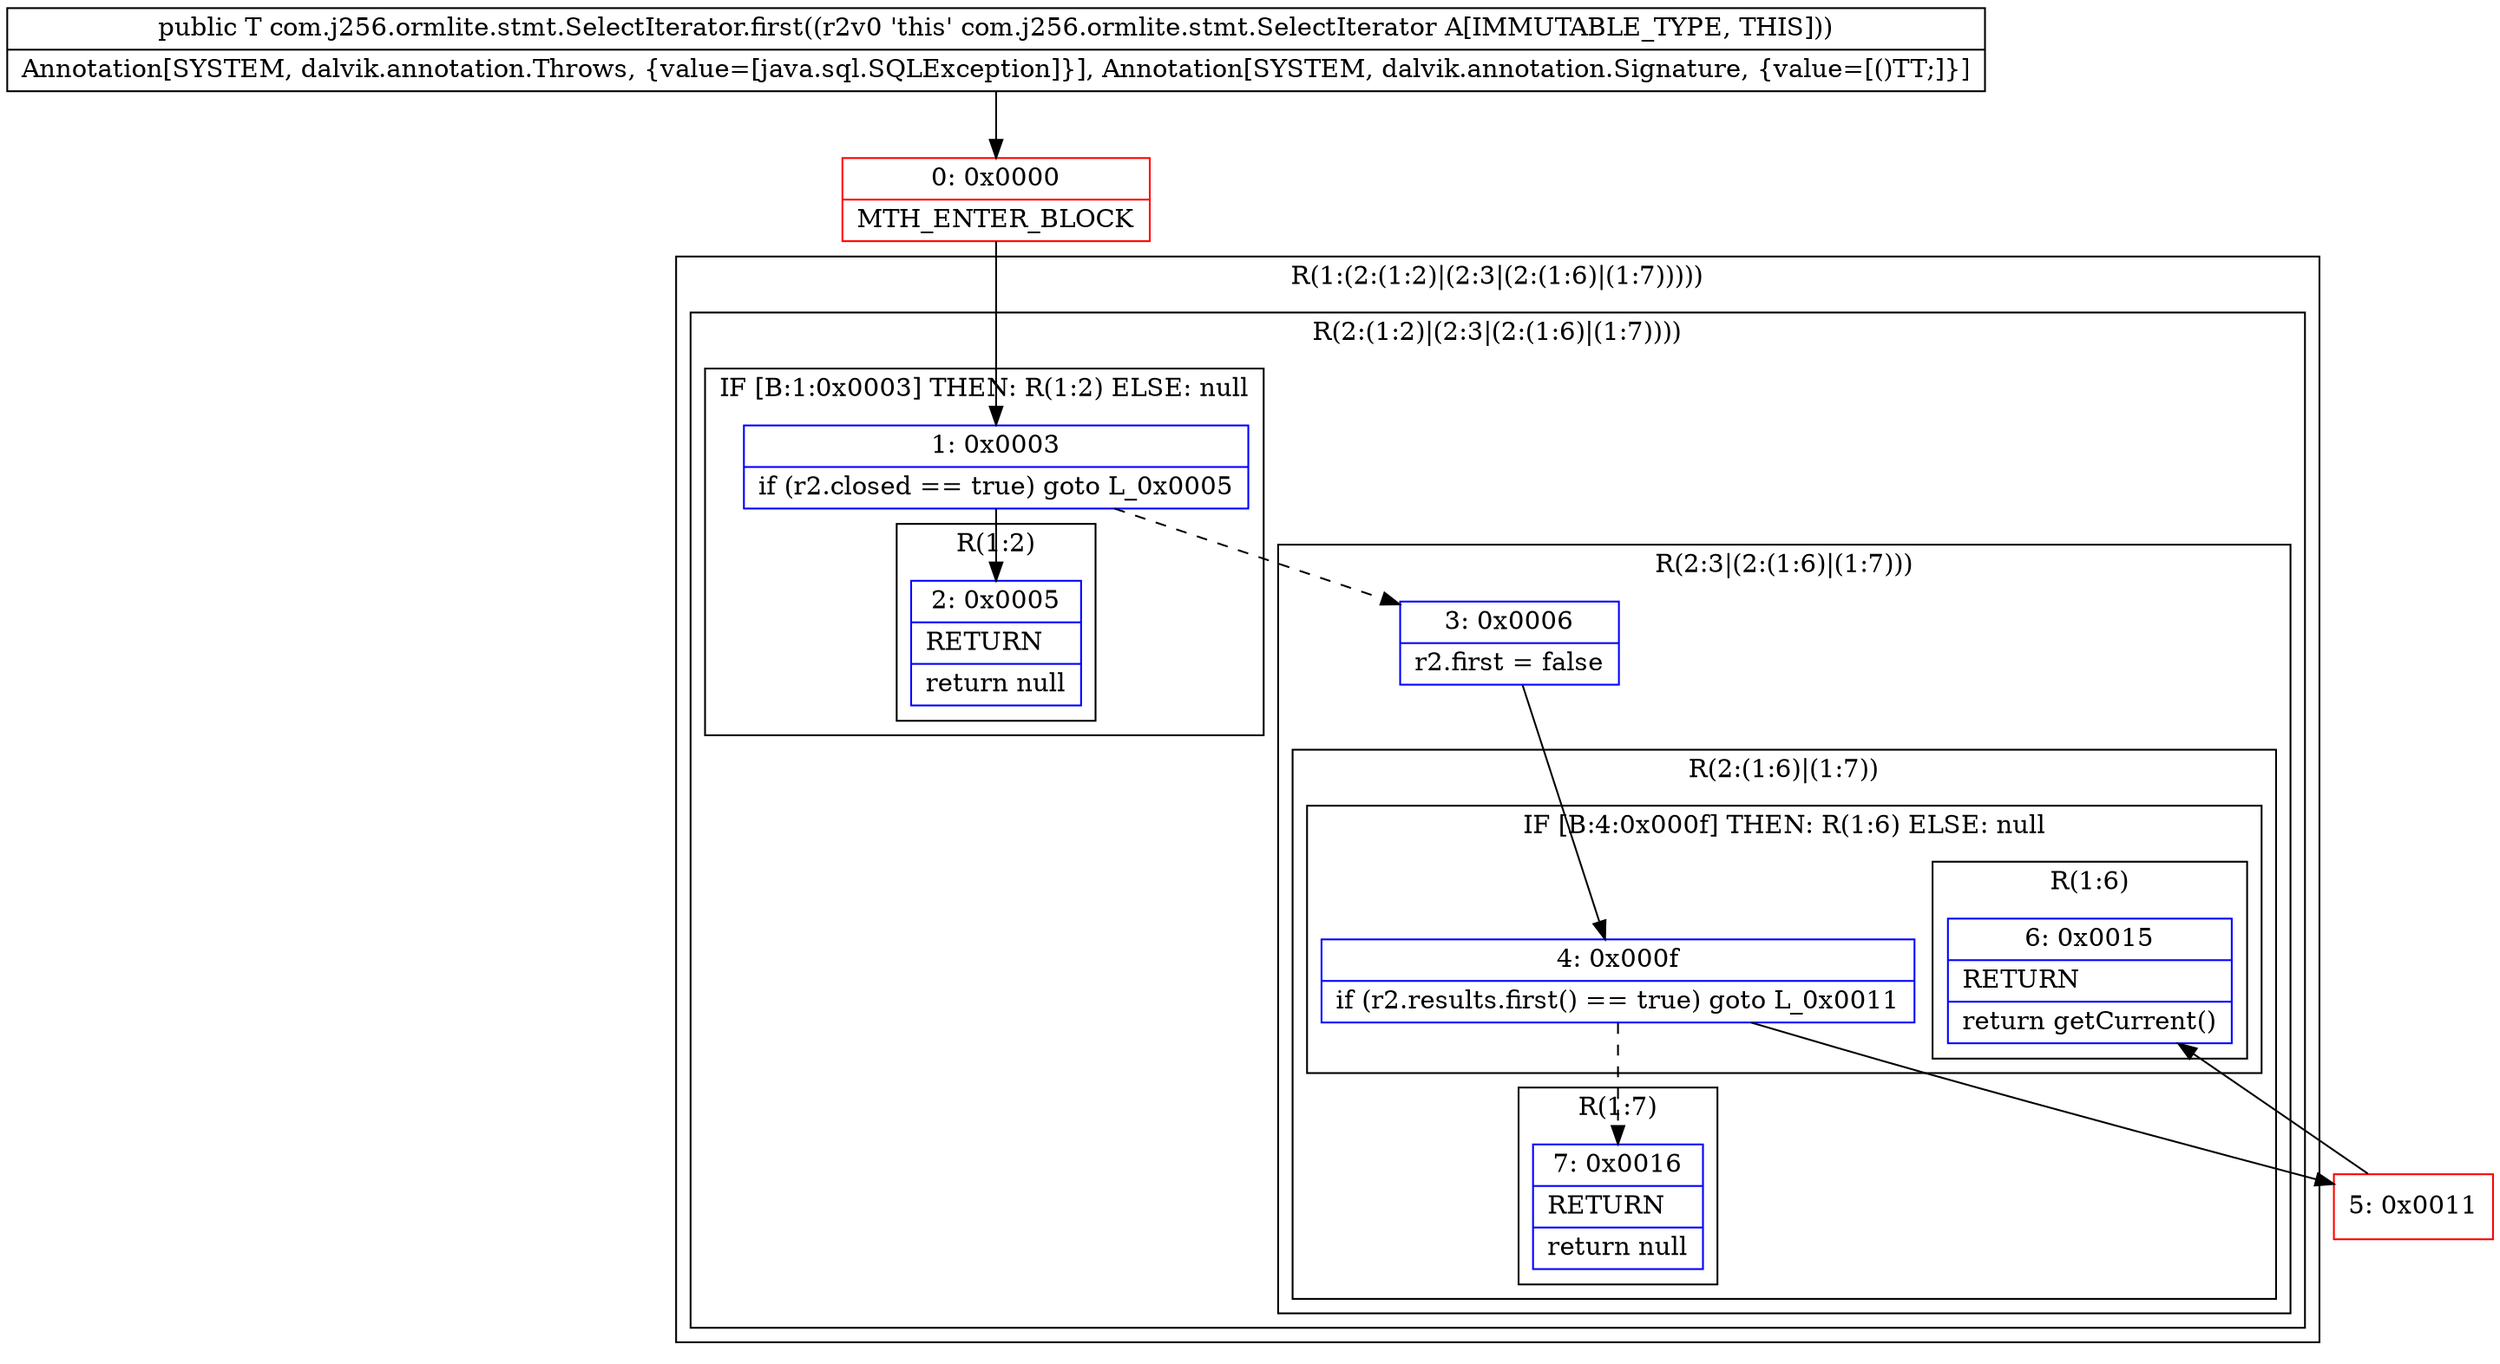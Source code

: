 digraph "CFG forcom.j256.ormlite.stmt.SelectIterator.first()Ljava\/lang\/Object;" {
subgraph cluster_Region_2145530667 {
label = "R(1:(2:(1:2)|(2:3|(2:(1:6)|(1:7)))))";
node [shape=record,color=blue];
subgraph cluster_Region_894965459 {
label = "R(2:(1:2)|(2:3|(2:(1:6)|(1:7))))";
node [shape=record,color=blue];
subgraph cluster_IfRegion_428834570 {
label = "IF [B:1:0x0003] THEN: R(1:2) ELSE: null";
node [shape=record,color=blue];
Node_1 [shape=record,label="{1\:\ 0x0003|if (r2.closed == true) goto L_0x0005\l}"];
subgraph cluster_Region_1542801788 {
label = "R(1:2)";
node [shape=record,color=blue];
Node_2 [shape=record,label="{2\:\ 0x0005|RETURN\l|return null\l}"];
}
}
subgraph cluster_Region_895504962 {
label = "R(2:3|(2:(1:6)|(1:7)))";
node [shape=record,color=blue];
Node_3 [shape=record,label="{3\:\ 0x0006|r2.first = false\l}"];
subgraph cluster_Region_1081812147 {
label = "R(2:(1:6)|(1:7))";
node [shape=record,color=blue];
subgraph cluster_IfRegion_577664153 {
label = "IF [B:4:0x000f] THEN: R(1:6) ELSE: null";
node [shape=record,color=blue];
Node_4 [shape=record,label="{4\:\ 0x000f|if (r2.results.first() == true) goto L_0x0011\l}"];
subgraph cluster_Region_1394697985 {
label = "R(1:6)";
node [shape=record,color=blue];
Node_6 [shape=record,label="{6\:\ 0x0015|RETURN\l|return getCurrent()\l}"];
}
}
subgraph cluster_Region_1684327781 {
label = "R(1:7)";
node [shape=record,color=blue];
Node_7 [shape=record,label="{7\:\ 0x0016|RETURN\l|return null\l}"];
}
}
}
}
}
Node_0 [shape=record,color=red,label="{0\:\ 0x0000|MTH_ENTER_BLOCK\l}"];
Node_5 [shape=record,color=red,label="{5\:\ 0x0011}"];
MethodNode[shape=record,label="{public T com.j256.ormlite.stmt.SelectIterator.first((r2v0 'this' com.j256.ormlite.stmt.SelectIterator A[IMMUTABLE_TYPE, THIS]))  | Annotation[SYSTEM, dalvik.annotation.Throws, \{value=[java.sql.SQLException]\}], Annotation[SYSTEM, dalvik.annotation.Signature, \{value=[()TT;]\}]\l}"];
MethodNode -> Node_0;
Node_1 -> Node_2;
Node_1 -> Node_3[style=dashed];
Node_3 -> Node_4;
Node_4 -> Node_5;
Node_4 -> Node_7[style=dashed];
Node_0 -> Node_1;
Node_5 -> Node_6;
}

